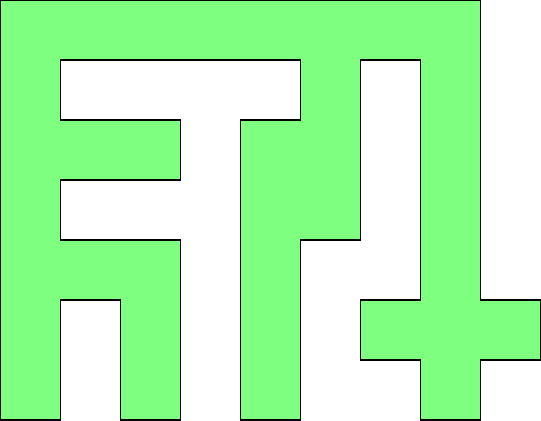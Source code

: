 unitsize(30);

pair[] ps = {(0,0),
            (0,7),
            (8,7),
            (8,2),
            (9,2),
            (9,1),
            (8,1),
            (8,0),
            (7,0),
            (7,1),
            (6,1),
            (6,2),
            (7,2),
            (7,6),
            (6,6),
            (6,6),
            (6,3),
            (5,3),
            (5,0),
            (4,0),
            (4,5),
            (5,5),
            (5,6),
            (1,6),
            (1,5),
            (3,5),
            (3,4),
            (1,4),
            (1,3),
            (1,3),
            (3,3),
            (3,0),
            (2,0),
            (2,2),
            (1,2),
            (1,0),
             (0,0)};

pair q6 = extension(ps[0],ps[3],(3.2,5.7),(5.5,1));
pair q6 = extension(ps[0],ps[3],(3.2,5.7),(5.5,1))+(0,-0.5);
pair[] qs = {(-1,6),(3.3,1.5),(3.2,5.7),q6,(6.9,4.5),(7.5,-1),(-1,-1),(-1,6)};

path pathOfPolyseg(pair[] ps) {
  path polyseg;
  for (pair p:ps) {
    polyseg = polyseg -- p;
  }
  return polyseg;
}

unitsize(30);
fill(pathOfPolyseg(ps)--cycle,p=lightgreen);

draw(pathOfPolyseg(ps));

shipout(prefix="foo",format="pdf");
